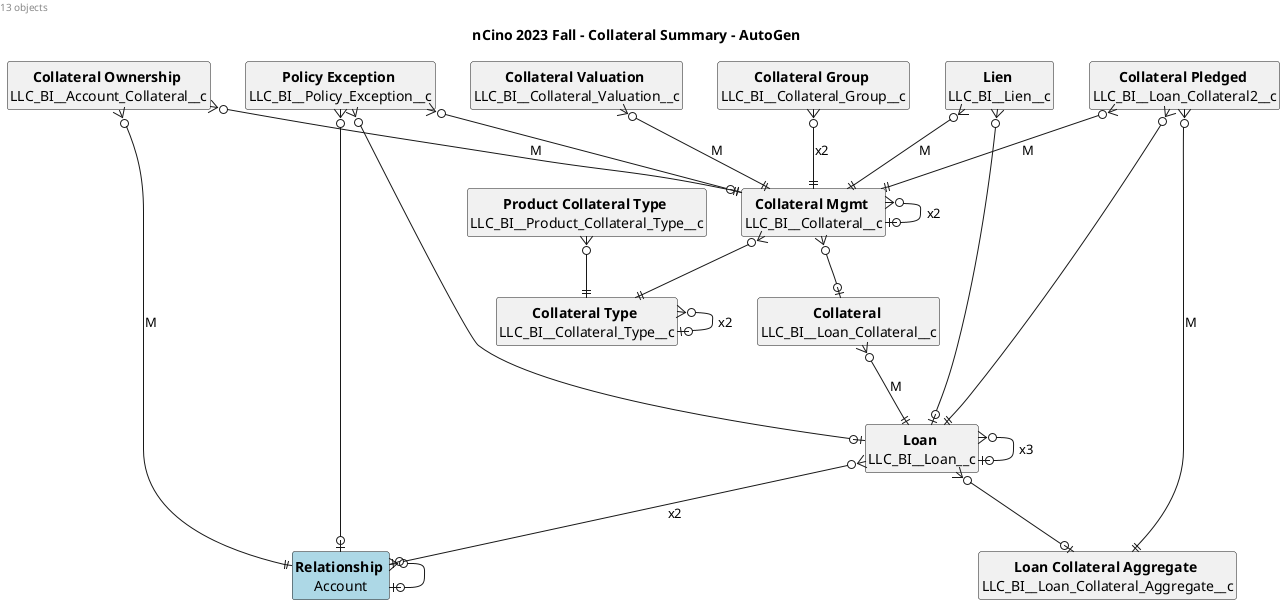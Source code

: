 @startuml
'https://plantuml.com/class-diagram

left header 13 objects
title nCino 2023 Fall - Collateral Summary - AutoGen

'skinparam classBorderThickness 0

hide circle
hide empty methods
hide empty fields

'legend right
'  Relationship
'    M = MasterDetail
'    xn = n-times
'  Field
'    bold = required
'    underline = MasterDetail
'endlegend


entity CollateralValuation as "<b>Collateral Valuation</b> \nLLC_BI__Collateral_Valuation__c"  {
}
entity ProductCollateralType as "<b>Product Collateral Type</b> \nLLC_BI__Product_Collateral_Type__c"  {
}
entity CollateralType as "<b>Collateral Type</b> \nLLC_BI__Collateral_Type__c"  {
}
entity CollateralMgmt as "<b>Collateral Mgmt</b> \nLLC_BI__Collateral__c"  {
}
entity CollateralGroup as "<b>Collateral Group</b> \nLLC_BI__Collateral_Group__c"  {
}
entity Lien as "<b>Lien</b> \nLLC_BI__Lien__c"  {
}
entity Collateral as "<b>Collateral</b> \nLLC_BI__Loan_Collateral__c"  {
}
entity CollateralOwnership as "<b>Collateral Ownership</b> \nLLC_BI__Account_Collateral__c"  {
}
entity Relationship as "<b>Relationship</b> \nAccount" #lightblue {
}
entity PolicyException as "<b>Policy Exception</b> \nLLC_BI__Policy_Exception__c"  {
}
entity Loan as "<b>Loan</b> \nLLC_BI__Loan__c"  {
}
entity LoanCollateralAggregate as "<b>Loan Collateral Aggregate</b> \nLLC_BI__Loan_Collateral_Aggregate__c"  {
}
entity CollateralPledged as "<b>Collateral Pledged</b> \nLLC_BI__Loan_Collateral2__c"  {
}

Lien }o--|| CollateralMgmt: M
CollateralPledged }o--|| LoanCollateralAggregate: M
Loan }o--o| Relationship: x2
PolicyException }o--o| Loan
PolicyException }o--o| Relationship
CollateralMgmt }o--o| Collateral
Loan }o--o| LoanCollateralAggregate
CollateralValuation }o--|| CollateralMgmt: M
Loan }o--o| Loan: x3
PolicyException }o--o| CollateralMgmt
CollateralMgmt }o--o| CollateralMgmt: x2
CollateralPledged }o--|| Loan
ProductCollateralType }o--|| CollateralType
CollateralOwnership }o--|| CollateralMgmt: M
Lien }o--o| Loan
CollateralMgmt }o--|| CollateralType
CollateralOwnership }o--|| Relationship: M
CollateralType }o--o| CollateralType: x2
Collateral }o--|| Loan: M
CollateralGroup }o--|| CollateralMgmt: x2
Relationship }o--o| Relationship
CollateralPledged }o--|| CollateralMgmt: M

@enduml
